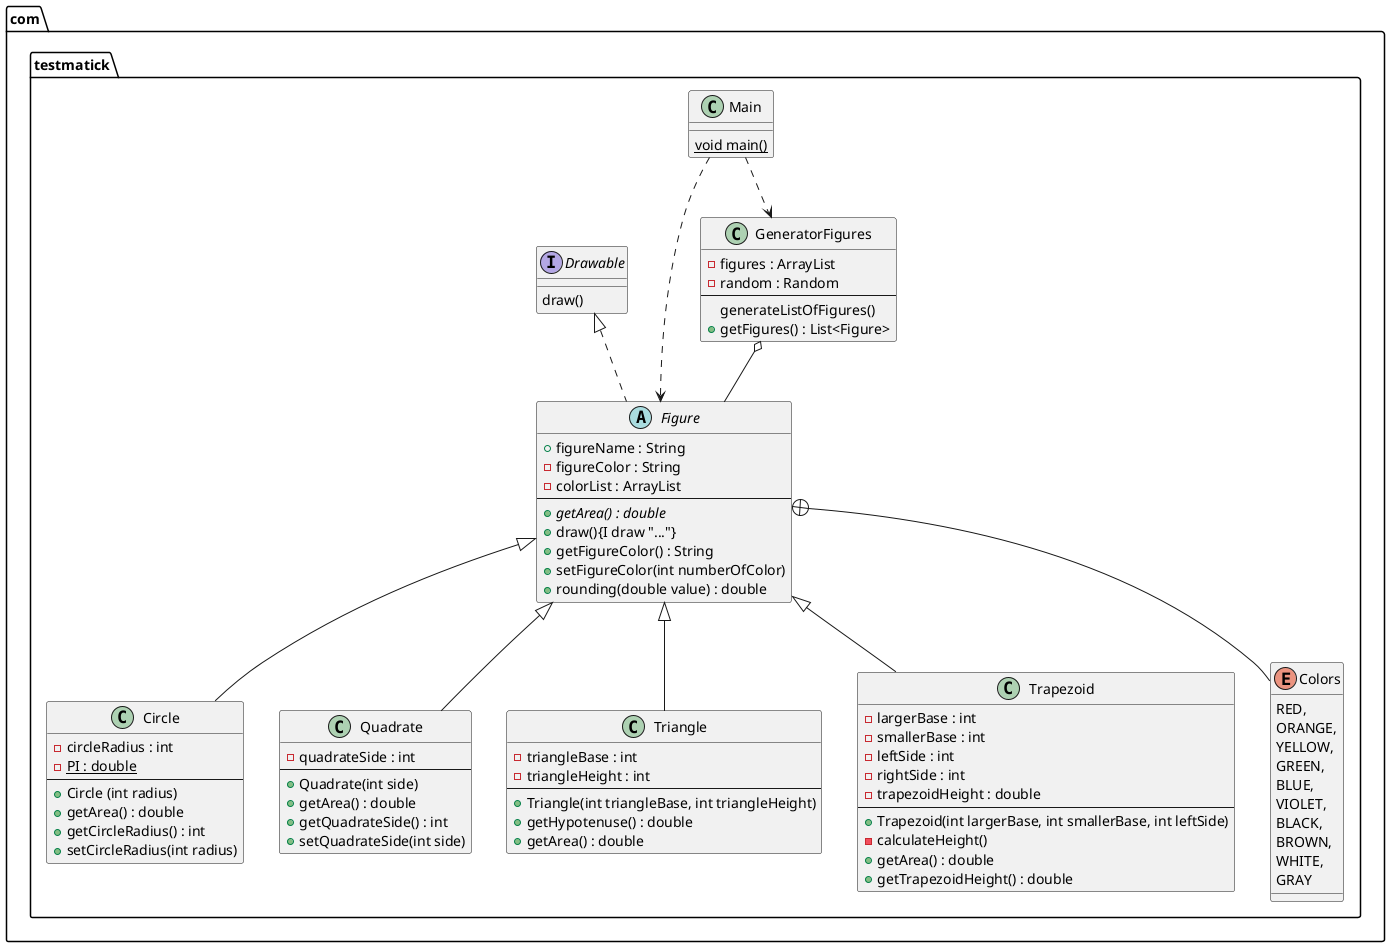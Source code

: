 @startuml
package com.testmatick{

 Figure <|-- Circle
 Figure <|-- Quadrate
 Figure <|-- Triangle
 Figure <|-- Trapezoid
 Figure +-- Colors
 GeneratorFigures o-- Figure
 Main ..> GeneratorFigures
 Main ..> Figure
 Drawable <|.. Figure

 abstract class Figure{
    + figureName : String
    - figureColor : String
    - colorList : ArrayList
    --
    + {abstract} getArea() : double
    + draw(){I draw "..."}
    + getFigureColor() : String
    + setFigureColor(int numberOfColor)
    + rounding(double value) : double
 }

 class Circle{
    - circleRadius : int
    - {static} PI : double
    --
    + Circle (int radius)
    + getArea() : double
    + getCircleRadius() : int
    + setCircleRadius(int radius)
 }

 class Quadrate{
    - quadrateSide : int
    --
    + Quadrate(int side)
    + getArea() : double
    + getQuadrateSide() : int
    + setQuadrateSide(int side)
 }

 class Triangle{
    - triangleBase : int
    - triangleHeight : int
    --
    + Triangle(int triangleBase, int triangleHeight)
    + getHypotenuse() : double
    + getArea() : double
 }

 class Trapezoid{
    - largerBase : int
    - smallerBase : int
    - leftSide : int
    - rightSide : int
    - trapezoidHeight : double
    --
    + Trapezoid(int largerBase, int smallerBase, int leftSide)
    - calculateHeight()
    + getArea() : double
    + getTrapezoidHeight() : double
 }

 class GeneratorFigures{
 - figures : ArrayList
 - random : Random
 --
 generateListOfFigures()
 + getFigures() : List<Figure>
 }

 class Main{
  {static} void main()
 }

 interface Drawable{
    draw()
 }

 enum Colors {
     RED,
     ORANGE,
     YELLOW,
     GREEN,
     BLUE,
     VIOLET,
     BLACK,
     BROWN,
     WHITE,
     GRAY
 }
}
@enduml